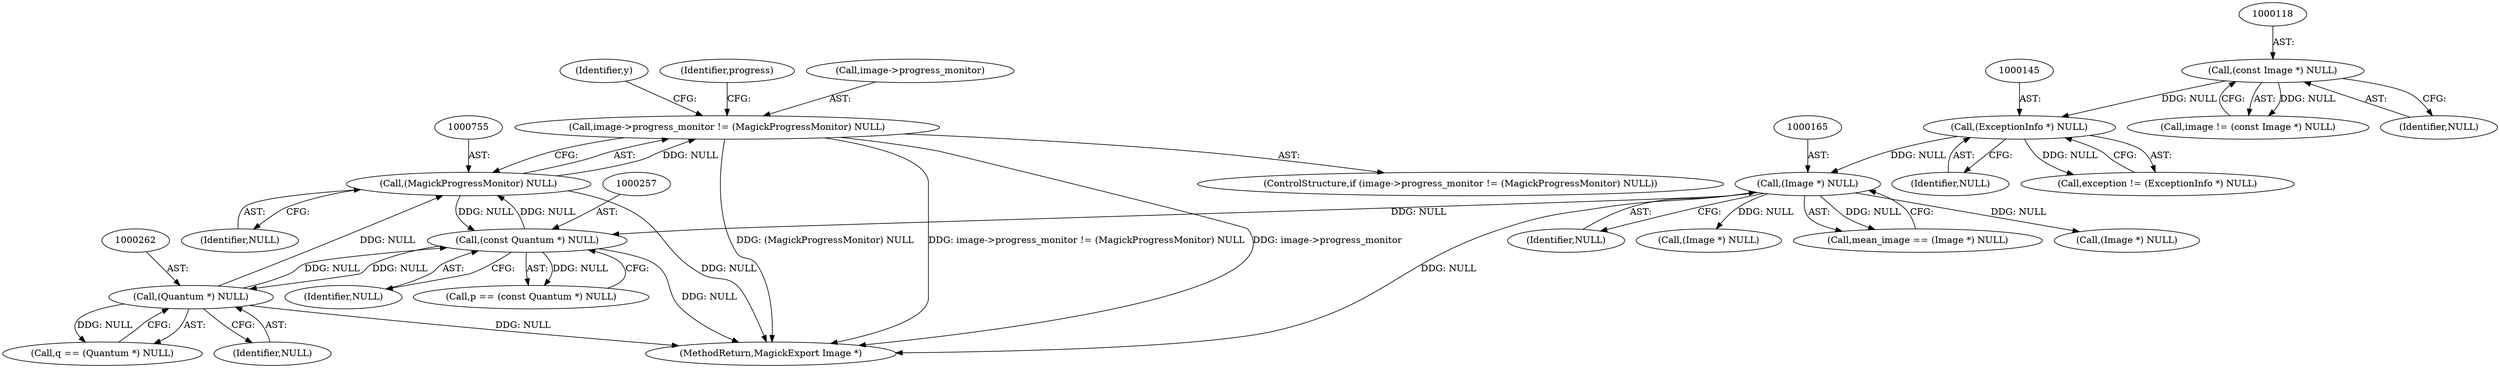 digraph "0_ImageMagick6_a77d8d97f5a7bced0468f0b08798c83fb67427bc@pointer" {
"1000750" [label="(Call,image->progress_monitor != (MagickProgressMonitor) NULL)"];
"1000754" [label="(Call,(MagickProgressMonitor) NULL)"];
"1000261" [label="(Call,(Quantum *) NULL)"];
"1000256" [label="(Call,(const Quantum *) NULL)"];
"1000164" [label="(Call,(Image *) NULL)"];
"1000144" [label="(Call,(ExceptionInfo *) NULL)"];
"1000117" [label="(Call,(const Image *) NULL)"];
"1000166" [label="(Identifier,NULL)"];
"1000791" [label="(MethodReturn,MagickExport Image *)"];
"1000750" [label="(Call,image->progress_monitor != (MagickProgressMonitor) NULL)"];
"1000220" [label="(Identifier,y)"];
"1000258" [label="(Identifier,NULL)"];
"1000749" [label="(ControlStructure,if (image->progress_monitor != (MagickProgressMonitor) NULL))"];
"1000256" [label="(Call,(const Quantum *) NULL)"];
"1000760" [label="(Identifier,progress)"];
"1000117" [label="(Call,(const Image *) NULL)"];
"1000751" [label="(Call,image->progress_monitor)"];
"1000184" [label="(Call,(Image *) NULL)"];
"1000142" [label="(Call,exception != (ExceptionInfo *) NULL)"];
"1000164" [label="(Call,(Image *) NULL)"];
"1000119" [label="(Identifier,NULL)"];
"1000754" [label="(Call,(MagickProgressMonitor) NULL)"];
"1000146" [label="(Identifier,NULL)"];
"1000162" [label="(Call,mean_image == (Image *) NULL)"];
"1000168" [label="(Call,(Image *) NULL)"];
"1000115" [label="(Call,image != (const Image *) NULL)"];
"1000263" [label="(Identifier,NULL)"];
"1000261" [label="(Call,(Quantum *) NULL)"];
"1000259" [label="(Call,q == (Quantum *) NULL)"];
"1000756" [label="(Identifier,NULL)"];
"1000144" [label="(Call,(ExceptionInfo *) NULL)"];
"1000254" [label="(Call,p == (const Quantum *) NULL)"];
"1000750" -> "1000749"  [label="AST: "];
"1000750" -> "1000754"  [label="CFG: "];
"1000751" -> "1000750"  [label="AST: "];
"1000754" -> "1000750"  [label="AST: "];
"1000760" -> "1000750"  [label="CFG: "];
"1000220" -> "1000750"  [label="CFG: "];
"1000750" -> "1000791"  [label="DDG: (MagickProgressMonitor) NULL"];
"1000750" -> "1000791"  [label="DDG: image->progress_monitor"];
"1000750" -> "1000791"  [label="DDG: image->progress_monitor != (MagickProgressMonitor) NULL"];
"1000754" -> "1000750"  [label="DDG: NULL"];
"1000754" -> "1000756"  [label="CFG: "];
"1000755" -> "1000754"  [label="AST: "];
"1000756" -> "1000754"  [label="AST: "];
"1000754" -> "1000791"  [label="DDG: NULL"];
"1000754" -> "1000256"  [label="DDG: NULL"];
"1000261" -> "1000754"  [label="DDG: NULL"];
"1000256" -> "1000754"  [label="DDG: NULL"];
"1000261" -> "1000259"  [label="AST: "];
"1000261" -> "1000263"  [label="CFG: "];
"1000262" -> "1000261"  [label="AST: "];
"1000263" -> "1000261"  [label="AST: "];
"1000259" -> "1000261"  [label="CFG: "];
"1000261" -> "1000791"  [label="DDG: NULL"];
"1000261" -> "1000256"  [label="DDG: NULL"];
"1000261" -> "1000259"  [label="DDG: NULL"];
"1000256" -> "1000261"  [label="DDG: NULL"];
"1000256" -> "1000254"  [label="AST: "];
"1000256" -> "1000258"  [label="CFG: "];
"1000257" -> "1000256"  [label="AST: "];
"1000258" -> "1000256"  [label="AST: "];
"1000254" -> "1000256"  [label="CFG: "];
"1000256" -> "1000791"  [label="DDG: NULL"];
"1000256" -> "1000254"  [label="DDG: NULL"];
"1000164" -> "1000256"  [label="DDG: NULL"];
"1000164" -> "1000162"  [label="AST: "];
"1000164" -> "1000166"  [label="CFG: "];
"1000165" -> "1000164"  [label="AST: "];
"1000166" -> "1000164"  [label="AST: "];
"1000162" -> "1000164"  [label="CFG: "];
"1000164" -> "1000791"  [label="DDG: NULL"];
"1000164" -> "1000162"  [label="DDG: NULL"];
"1000144" -> "1000164"  [label="DDG: NULL"];
"1000164" -> "1000168"  [label="DDG: NULL"];
"1000164" -> "1000184"  [label="DDG: NULL"];
"1000144" -> "1000142"  [label="AST: "];
"1000144" -> "1000146"  [label="CFG: "];
"1000145" -> "1000144"  [label="AST: "];
"1000146" -> "1000144"  [label="AST: "];
"1000142" -> "1000144"  [label="CFG: "];
"1000144" -> "1000142"  [label="DDG: NULL"];
"1000117" -> "1000144"  [label="DDG: NULL"];
"1000117" -> "1000115"  [label="AST: "];
"1000117" -> "1000119"  [label="CFG: "];
"1000118" -> "1000117"  [label="AST: "];
"1000119" -> "1000117"  [label="AST: "];
"1000115" -> "1000117"  [label="CFG: "];
"1000117" -> "1000115"  [label="DDG: NULL"];
}
